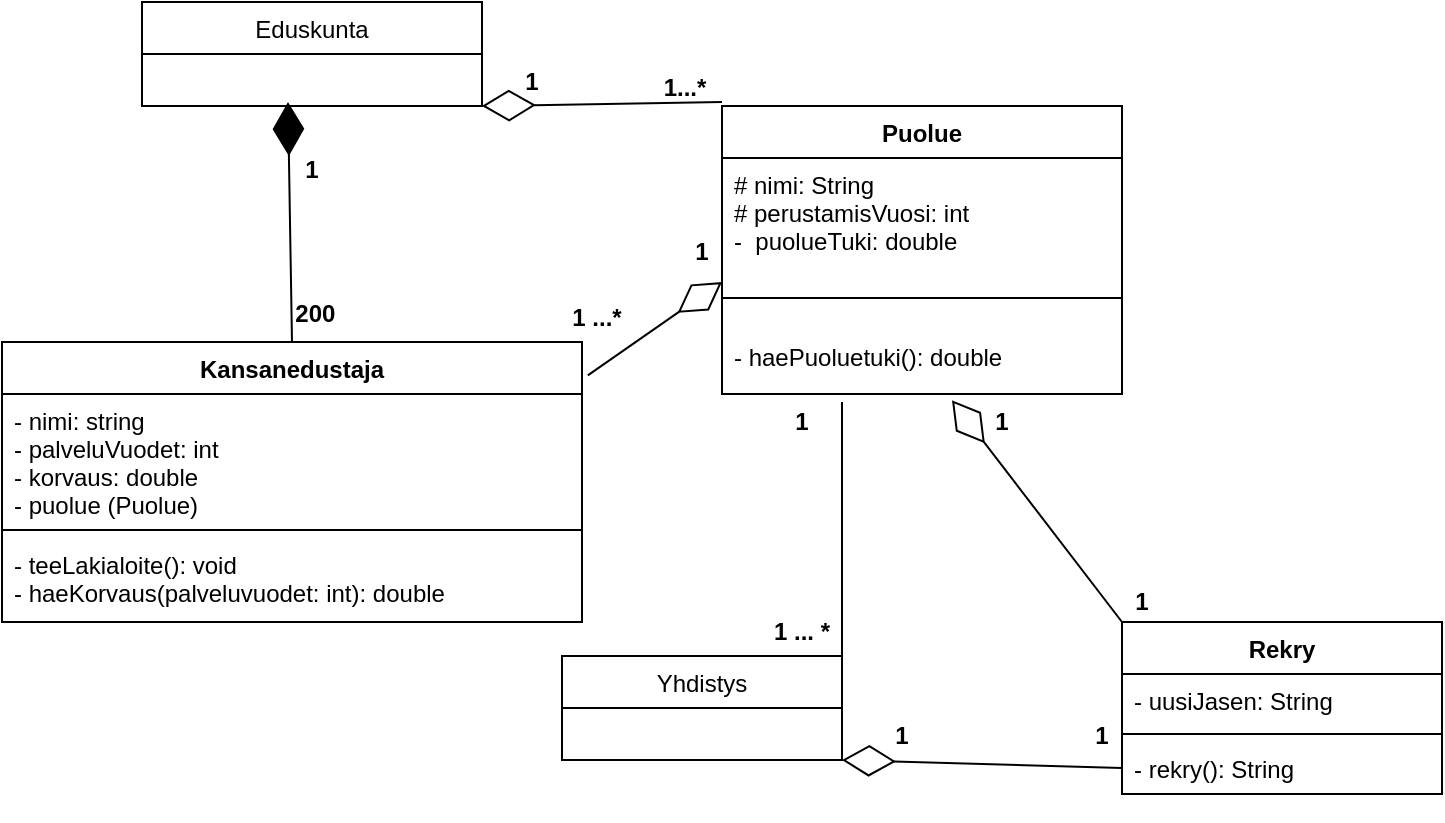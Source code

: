 <mxfile version="20.8.20" type="github">
  <diagram name="Sivu-1" id="d548lQyYw95amuea15XE">
    <mxGraphModel dx="1035" dy="532" grid="1" gridSize="10" guides="1" tooltips="1" connect="1" arrows="1" fold="1" page="1" pageScale="1" pageWidth="827" pageHeight="1169" math="0" shadow="0">
      <root>
        <mxCell id="0" />
        <mxCell id="1" parent="0" />
        <mxCell id="uLGGHrRi-g5Js8plnewW-47" value="Eduskunta" style="swimlane;fontStyle=0;childLayout=stackLayout;horizontal=1;startSize=26;fillColor=none;horizontalStack=0;resizeParent=1;resizeParentMax=0;resizeLast=0;collapsible=1;marginBottom=0;" vertex="1" parent="1">
          <mxGeometry x="160" y="70" width="170" height="52" as="geometry" />
        </mxCell>
        <mxCell id="uLGGHrRi-g5Js8plnewW-51" value="Yhdistys" style="swimlane;fontStyle=0;childLayout=stackLayout;horizontal=1;startSize=26;fillColor=none;horizontalStack=0;resizeParent=1;resizeParentMax=0;resizeLast=0;collapsible=1;marginBottom=0;" vertex="1" parent="1">
          <mxGeometry x="370" y="397" width="140" height="52" as="geometry" />
        </mxCell>
        <mxCell id="uLGGHrRi-g5Js8plnewW-56" value="Kansanedustaja" style="swimlane;fontStyle=1;align=center;verticalAlign=top;childLayout=stackLayout;horizontal=1;startSize=26;horizontalStack=0;resizeParent=1;resizeParentMax=0;resizeLast=0;collapsible=1;marginBottom=0;" vertex="1" parent="1">
          <mxGeometry x="90" y="240" width="290" height="140" as="geometry">
            <mxRectangle x="130" y="240" width="130" height="30" as="alternateBounds" />
          </mxGeometry>
        </mxCell>
        <mxCell id="uLGGHrRi-g5Js8plnewW-57" value="- nimi: string&#xa;- palveluVuodet: int&#xa;- korvaus: double&#xa;- puolue (Puolue)" style="text;strokeColor=none;fillColor=none;align=left;verticalAlign=top;spacingLeft=4;spacingRight=4;overflow=hidden;rotatable=0;points=[[0,0.5],[1,0.5]];portConstraint=eastwest;" vertex="1" parent="uLGGHrRi-g5Js8plnewW-56">
          <mxGeometry y="26" width="290" height="64" as="geometry" />
        </mxCell>
        <mxCell id="uLGGHrRi-g5Js8plnewW-58" value="" style="line;strokeWidth=1;fillColor=none;align=left;verticalAlign=middle;spacingTop=-1;spacingLeft=3;spacingRight=3;rotatable=0;labelPosition=right;points=[];portConstraint=eastwest;strokeColor=inherit;" vertex="1" parent="uLGGHrRi-g5Js8plnewW-56">
          <mxGeometry y="90" width="290" height="8" as="geometry" />
        </mxCell>
        <mxCell id="uLGGHrRi-g5Js8plnewW-59" value="- teeLakialoite(): void&#xa;- haeKorvaus(palveluvuodet: int): double" style="text;strokeColor=none;fillColor=none;align=left;verticalAlign=top;spacingLeft=4;spacingRight=4;overflow=hidden;rotatable=0;points=[[0,0.5],[1,0.5]];portConstraint=eastwest;" vertex="1" parent="uLGGHrRi-g5Js8plnewW-56">
          <mxGeometry y="98" width="290" height="42" as="geometry" />
        </mxCell>
        <mxCell id="uLGGHrRi-g5Js8plnewW-64" value="Puolue" style="swimlane;fontStyle=1;align=center;verticalAlign=top;childLayout=stackLayout;horizontal=1;startSize=26;horizontalStack=0;resizeParent=1;resizeParentMax=0;resizeLast=0;collapsible=1;marginBottom=0;" vertex="1" parent="1">
          <mxGeometry x="450" y="122" width="200" height="144" as="geometry" />
        </mxCell>
        <mxCell id="uLGGHrRi-g5Js8plnewW-65" value="# nimi: String &#xa;# perustamisVuosi: int&#xa;-  puolueTuki: double" style="text;strokeColor=none;fillColor=none;align=left;verticalAlign=top;spacingLeft=4;spacingRight=4;overflow=hidden;rotatable=0;points=[[0,0.5],[1,0.5]];portConstraint=eastwest;" vertex="1" parent="uLGGHrRi-g5Js8plnewW-64">
          <mxGeometry y="26" width="200" height="54" as="geometry" />
        </mxCell>
        <mxCell id="uLGGHrRi-g5Js8plnewW-66" value="" style="line;strokeWidth=1;fillColor=none;align=left;verticalAlign=middle;spacingTop=-1;spacingLeft=3;spacingRight=3;rotatable=0;labelPosition=right;points=[];portConstraint=eastwest;strokeColor=inherit;" vertex="1" parent="uLGGHrRi-g5Js8plnewW-64">
          <mxGeometry y="80" width="200" height="32" as="geometry" />
        </mxCell>
        <mxCell id="uLGGHrRi-g5Js8plnewW-67" value="- haePuoluetuki(): double" style="text;strokeColor=none;fillColor=none;align=left;verticalAlign=top;spacingLeft=4;spacingRight=4;overflow=hidden;rotatable=0;points=[[0,0.5],[1,0.5]];portConstraint=eastwest;" vertex="1" parent="uLGGHrRi-g5Js8plnewW-64">
          <mxGeometry y="112" width="200" height="32" as="geometry" />
        </mxCell>
        <mxCell id="uLGGHrRi-g5Js8plnewW-70" value="1" style="text;align=center;fontStyle=1;verticalAlign=middle;spacingLeft=3;spacingRight=3;strokeColor=none;rotatable=0;points=[[0,0.5],[1,0.5]];portConstraint=eastwest;" vertex="1" parent="1">
          <mxGeometry x="235" y="140" width="20" height="26" as="geometry" />
        </mxCell>
        <mxCell id="uLGGHrRi-g5Js8plnewW-71" value=" 200" style="text;align=center;fontStyle=1;verticalAlign=middle;spacingLeft=3;spacingRight=3;strokeColor=none;rotatable=0;points=[[0,0.5],[1,0.5]];portConstraint=eastwest;" vertex="1" parent="1">
          <mxGeometry x="230" y="210" width="30" height="30" as="geometry" />
        </mxCell>
        <mxCell id="uLGGHrRi-g5Js8plnewW-72" value="Rekry" style="swimlane;fontStyle=1;align=center;verticalAlign=top;childLayout=stackLayout;horizontal=1;startSize=26;horizontalStack=0;resizeParent=1;resizeParentMax=0;resizeLast=0;collapsible=1;marginBottom=0;" vertex="1" parent="1">
          <mxGeometry x="650" y="380" width="160" height="86" as="geometry" />
        </mxCell>
        <mxCell id="uLGGHrRi-g5Js8plnewW-73" value="- uusiJasen: String" style="text;strokeColor=none;fillColor=none;align=left;verticalAlign=top;spacingLeft=4;spacingRight=4;overflow=hidden;rotatable=0;points=[[0,0.5],[1,0.5]];portConstraint=eastwest;" vertex="1" parent="uLGGHrRi-g5Js8plnewW-72">
          <mxGeometry y="26" width="160" height="26" as="geometry" />
        </mxCell>
        <mxCell id="uLGGHrRi-g5Js8plnewW-74" value="" style="line;strokeWidth=1;fillColor=none;align=left;verticalAlign=middle;spacingTop=-1;spacingLeft=3;spacingRight=3;rotatable=0;labelPosition=right;points=[];portConstraint=eastwest;strokeColor=inherit;" vertex="1" parent="uLGGHrRi-g5Js8plnewW-72">
          <mxGeometry y="52" width="160" height="8" as="geometry" />
        </mxCell>
        <mxCell id="uLGGHrRi-g5Js8plnewW-75" value="- rekry(): String" style="text;strokeColor=none;fillColor=none;align=left;verticalAlign=top;spacingLeft=4;spacingRight=4;overflow=hidden;rotatable=0;points=[[0,0.5],[1,0.5]];portConstraint=eastwest;" vertex="1" parent="uLGGHrRi-g5Js8plnewW-72">
          <mxGeometry y="60" width="160" height="26" as="geometry" />
        </mxCell>
        <mxCell id="uLGGHrRi-g5Js8plnewW-76" value="" style="endArrow=diamondThin;endFill=1;endSize=24;html=1;rounded=0;exitX=0.5;exitY=0;exitDx=0;exitDy=0;" edge="1" parent="1" source="uLGGHrRi-g5Js8plnewW-56">
          <mxGeometry width="160" relative="1" as="geometry">
            <mxPoint x="350" y="240" as="sourcePoint" />
            <mxPoint x="233" y="120" as="targetPoint" />
          </mxGeometry>
        </mxCell>
        <mxCell id="uLGGHrRi-g5Js8plnewW-77" value="" style="endArrow=diamondThin;endFill=0;endSize=24;html=1;rounded=0;entryX=1;entryY=1;entryDx=0;entryDy=0;" edge="1" parent="1" target="uLGGHrRi-g5Js8plnewW-47">
          <mxGeometry width="160" relative="1" as="geometry">
            <mxPoint x="450" y="120" as="sourcePoint" />
            <mxPoint x="510" y="240" as="targetPoint" />
          </mxGeometry>
        </mxCell>
        <mxCell id="uLGGHrRi-g5Js8plnewW-82" value="1" style="text;align=center;fontStyle=1;verticalAlign=middle;spacingLeft=3;spacingRight=3;strokeColor=none;rotatable=0;points=[[0,0.5],[1,0.5]];portConstraint=eastwest;" vertex="1" parent="1">
          <mxGeometry x="345" y="96" width="20" height="26" as="geometry" />
        </mxCell>
        <mxCell id="uLGGHrRi-g5Js8plnewW-83" value="1...*" style="text;align=center;fontStyle=1;verticalAlign=middle;spacingLeft=3;spacingRight=3;strokeColor=none;rotatable=0;points=[[0,0.5],[1,0.5]];portConstraint=eastwest;" vertex="1" parent="1">
          <mxGeometry x="413" y="94" width="37" height="36" as="geometry" />
        </mxCell>
        <mxCell id="uLGGHrRi-g5Js8plnewW-87" value="" style="endArrow=diamondThin;endFill=0;endSize=24;html=1;rounded=0;exitX=1.01;exitY=0.119;exitDx=0;exitDy=0;exitPerimeter=0;" edge="1" parent="1" source="uLGGHrRi-g5Js8plnewW-56">
          <mxGeometry width="160" relative="1" as="geometry">
            <mxPoint x="340" y="250" as="sourcePoint" />
            <mxPoint x="450" y="210" as="targetPoint" />
          </mxGeometry>
        </mxCell>
        <mxCell id="uLGGHrRi-g5Js8plnewW-88" value="1" style="text;align=center;fontStyle=1;verticalAlign=middle;spacingLeft=3;spacingRight=3;strokeColor=none;rotatable=0;points=[[0,0.5],[1,0.5]];portConstraint=eastwest;" vertex="1" parent="1">
          <mxGeometry x="430" y="179" width="20" height="30" as="geometry" />
        </mxCell>
        <mxCell id="uLGGHrRi-g5Js8plnewW-89" value="1 ...*" style="text;align=center;fontStyle=1;verticalAlign=middle;spacingLeft=3;spacingRight=3;strokeColor=none;rotatable=0;points=[[0,0.5],[1,0.5]];portConstraint=eastwest;" vertex="1" parent="1">
          <mxGeometry x="370" y="214" width="35" height="26" as="geometry" />
        </mxCell>
        <mxCell id="uLGGHrRi-g5Js8plnewW-96" value="" style="endArrow=none;html=1;edgeStyle=orthogonalEdgeStyle;rounded=0;entryX=1;entryY=0;entryDx=0;entryDy=0;" edge="1" parent="1" target="uLGGHrRi-g5Js8plnewW-51">
          <mxGeometry relative="1" as="geometry">
            <mxPoint x="510" y="270" as="sourcePoint" />
            <mxPoint x="510" y="240" as="targetPoint" />
            <Array as="points">
              <mxPoint x="510" y="310" />
              <mxPoint x="510" y="310" />
            </Array>
          </mxGeometry>
        </mxCell>
        <mxCell id="uLGGHrRi-g5Js8plnewW-102" value="1" style="text;align=center;fontStyle=1;verticalAlign=middle;spacingLeft=3;spacingRight=3;strokeColor=none;rotatable=0;points=[[0,0.5],[1,0.5]];portConstraint=eastwest;" vertex="1" parent="1">
          <mxGeometry x="480" y="266" width="20" height="26" as="geometry" />
        </mxCell>
        <mxCell id="uLGGHrRi-g5Js8plnewW-103" value="1 ... *" style="text;align=center;fontStyle=1;verticalAlign=middle;spacingLeft=3;spacingRight=3;strokeColor=none;rotatable=0;points=[[0,0.5],[1,0.5]];portConstraint=eastwest;" vertex="1" parent="1">
          <mxGeometry x="480" y="371" width="20" height="26" as="geometry" />
        </mxCell>
        <mxCell id="uLGGHrRi-g5Js8plnewW-106" value="1" style="text;align=center;fontStyle=1;verticalAlign=middle;spacingLeft=3;spacingRight=3;strokeColor=none;rotatable=0;points=[[0,0.5],[1,0.5]];portConstraint=eastwest;" vertex="1" parent="1">
          <mxGeometry x="630" y="423" width="20" height="26" as="geometry" />
        </mxCell>
        <mxCell id="uLGGHrRi-g5Js8plnewW-107" value="1" style="text;align=center;fontStyle=1;verticalAlign=middle;spacingLeft=3;spacingRight=3;strokeColor=none;rotatable=0;points=[[0,0.5],[1,0.5]];portConstraint=eastwest;" vertex="1" parent="1">
          <mxGeometry x="530" y="423" width="20" height="26" as="geometry" />
        </mxCell>
        <mxCell id="uLGGHrRi-g5Js8plnewW-108" value="1" style="text;align=center;fontStyle=1;verticalAlign=middle;spacingLeft=3;spacingRight=3;strokeColor=none;rotatable=0;points=[[0,0.5],[1,0.5]];portConstraint=eastwest;" vertex="1" parent="1">
          <mxGeometry x="580" y="266" width="20" height="26" as="geometry" />
        </mxCell>
        <mxCell id="uLGGHrRi-g5Js8plnewW-109" value="1" style="text;align=center;fontStyle=1;verticalAlign=middle;spacingLeft=3;spacingRight=3;strokeColor=none;rotatable=0;points=[[0,0.5],[1,0.5]];portConstraint=eastwest;" vertex="1" parent="1">
          <mxGeometry x="650" y="356" width="20" height="26" as="geometry" />
        </mxCell>
        <mxCell id="uLGGHrRi-g5Js8plnewW-110" value="" style="endArrow=diamondThin;endFill=0;endSize=24;html=1;rounded=0;exitX=0;exitY=0;exitDx=0;exitDy=0;entryX=0.575;entryY=1.099;entryDx=0;entryDy=0;entryPerimeter=0;" edge="1" parent="1" source="uLGGHrRi-g5Js8plnewW-72" target="uLGGHrRi-g5Js8plnewW-67">
          <mxGeometry width="160" relative="1" as="geometry">
            <mxPoint x="340" y="270" as="sourcePoint" />
            <mxPoint x="560" y="260" as="targetPoint" />
          </mxGeometry>
        </mxCell>
        <mxCell id="uLGGHrRi-g5Js8plnewW-111" value="" style="endArrow=diamondThin;endFill=0;endSize=24;html=1;rounded=0;entryX=1;entryY=1;entryDx=0;entryDy=0;exitX=0;exitY=0.5;exitDx=0;exitDy=0;" edge="1" parent="1" source="uLGGHrRi-g5Js8plnewW-75" target="uLGGHrRi-g5Js8plnewW-51">
          <mxGeometry width="160" relative="1" as="geometry">
            <mxPoint x="660" y="390" as="sourcePoint" />
            <mxPoint x="575" y="279" as="targetPoint" />
          </mxGeometry>
        </mxCell>
      </root>
    </mxGraphModel>
  </diagram>
</mxfile>
